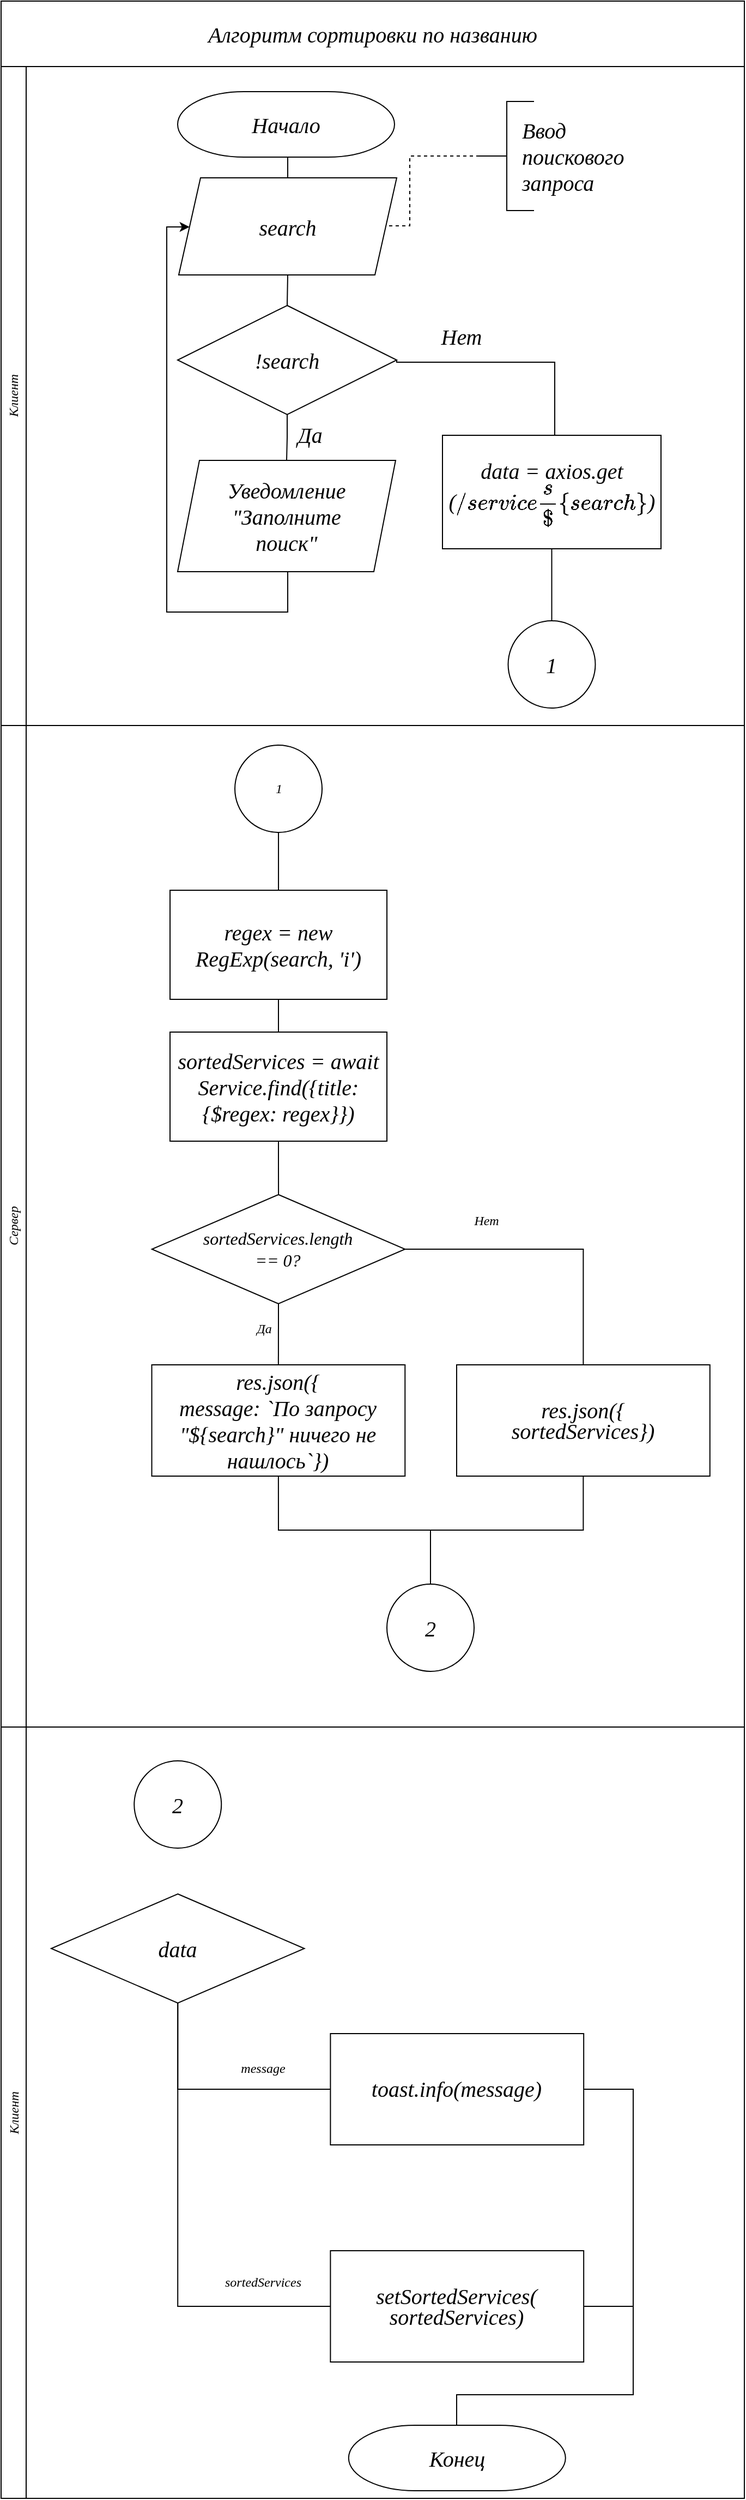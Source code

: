 <mxfile version="21.3.3" type="github">
  <diagram name="Page-1" id="E9xdRc76zqNghz4BqSpp">
    <mxGraphModel dx="2734" dy="1381" grid="0" gridSize="10" guides="1" tooltips="1" connect="1" arrows="1" fold="1" page="1" pageScale="1" pageWidth="850" pageHeight="1100" background="none" math="0" shadow="0">
      <root>
        <mxCell id="0" />
        <mxCell id="1" parent="0" />
        <mxCell id="cyzbxc-1JioGg2fqTE1t-5" style="edgeStyle=orthogonalEdgeStyle;rounded=0;orthogonalLoop=1;jettySize=auto;html=1;dashed=1;endArrow=none;endFill=0;fontSize=20;fontFamily=GOST type A Regular;fontSource=https%3A%2F%2Fwebfonts.pro%2Flight-fonts%2F123-gost_type_a.html;fontStyle=2" parent="1" source="cyzbxc-1JioGg2fqTE1t-4" target="cyzbxc-1JioGg2fqTE1t-3" edge="1">
          <mxGeometry relative="1" as="geometry">
            <Array as="points">
              <mxPoint x="478" y="200" />
              <mxPoint x="478" y="264" />
            </Array>
          </mxGeometry>
        </mxCell>
        <mxCell id="cyzbxc-1JioGg2fqTE1t-4" value="" style="strokeWidth=1;html=1;shape=mxgraph.flowchart.annotation_2;align=left;labelPosition=right;pointerEvents=1;spacing=1;fontSize=20;fontFamily=GOST type A Regular;fontSource=https%3A%2F%2Fwebfonts.pro%2Flight-fonts%2F123-gost_type_a.html;fontStyle=2" parent="1" vertex="1">
          <mxGeometry x="542" y="150" width="50" height="100" as="geometry" />
        </mxCell>
        <mxCell id="cyzbxc-1JioGg2fqTE1t-7" value="&lt;font style=&quot;font-size: 20px;&quot;&gt;Ввод &lt;br style=&quot;font-size: 20px;&quot;&gt;поискового &lt;br style=&quot;font-size: 20px;&quot;&gt;запроса&lt;/font&gt;" style="text;html=1;align=left;verticalAlign=middle;resizable=0;points=[];autosize=1;strokeColor=none;fillColor=none;fontSize=20;fontFamily=GOST type A Regular;fontSource=https%3A%2F%2Fwebfonts.pro%2Flight-fonts%2F123-gost_type_a.html;fontStyle=2" parent="1" vertex="1">
          <mxGeometry x="579" y="158" width="112" height="84" as="geometry" />
        </mxCell>
        <mxCell id="c1Twwy1D4Yc-hKS2rIEJ-7" value="" style="group;fontFamily=GOST type A Regular;fontSource=https%3A%2F%2Fwebfonts.pro%2Flight-fonts%2F123-gost_type_a.html;fontStyle=2" vertex="1" connectable="0" parent="1">
          <mxGeometry x="103" y="58.5" width="682" height="663.5" as="geometry" />
        </mxCell>
        <mxCell id="c1Twwy1D4Yc-hKS2rIEJ-8" value="" style="group;fontFamily=GOST type A Regular;fontSource=https%3A%2F%2Fwebfonts.pro%2Flight-fonts%2F123-gost_type_a.html;fontStyle=2" vertex="1" connectable="0" parent="c1Twwy1D4Yc-hKS2rIEJ-7">
          <mxGeometry y="-0.5" width="682" height="664" as="geometry" />
        </mxCell>
        <mxCell id="c1Twwy1D4Yc-hKS2rIEJ-4" value="Клиент" style="swimlane;horizontal=0;whiteSpace=wrap;html=1;fontFamily=GOST type A Regular;fontSource=https%3A%2F%2Fwebfonts.pro%2Flight-fonts%2F123-gost_type_a.html;fontStyle=2" vertex="1" parent="c1Twwy1D4Yc-hKS2rIEJ-8">
          <mxGeometry y="60" width="682" height="604" as="geometry" />
        </mxCell>
        <mxCell id="c1Twwy1D4Yc-hKS2rIEJ-26" value="Нет" style="text;html=1;align=center;verticalAlign=middle;resizable=0;points=[];autosize=1;strokeColor=none;fillColor=none;fontSize=20;fontFamily=GOST type A Regular;fontSource=https%3A%2F%2Fwebfonts.pro%2Flight-fonts%2F123-gost_type_a.html;fontStyle=2" vertex="1" parent="c1Twwy1D4Yc-hKS2rIEJ-4">
          <mxGeometry x="394" y="229" width="56" height="36" as="geometry" />
        </mxCell>
        <mxCell id="c1Twwy1D4Yc-hKS2rIEJ-34" value="1" style="ellipse;whiteSpace=wrap;html=1;aspect=fixed;fontSize=20;fontFamily=GOST type A Regular;fontSource=https%3A%2F%2Fwebfonts.pro%2Flight-fonts%2F123-gost_type_a.html;fontStyle=2" vertex="1" parent="c1Twwy1D4Yc-hKS2rIEJ-4">
          <mxGeometry x="465.25" y="508" width="80" height="80" as="geometry" />
        </mxCell>
        <mxCell id="c1Twwy1D4Yc-hKS2rIEJ-36" style="edgeStyle=orthogonalEdgeStyle;rounded=0;orthogonalLoop=1;jettySize=auto;html=1;entryX=0.5;entryY=0;entryDx=0;entryDy=0;endArrow=none;endFill=0;fontSize=20;fontFamily=GOST type A Regular;fontSource=https%3A%2F%2Fwebfonts.pro%2Flight-fonts%2F123-gost_type_a.html;fontStyle=2" edge="1" parent="c1Twwy1D4Yc-hKS2rIEJ-4" source="c1Twwy1D4Yc-hKS2rIEJ-45" target="c1Twwy1D4Yc-hKS2rIEJ-34">
          <mxGeometry relative="1" as="geometry">
            <mxPoint x="466" y="437" as="sourcePoint" />
          </mxGeometry>
        </mxCell>
        <mxCell id="c1Twwy1D4Yc-hKS2rIEJ-45" value="data = axios.get&lt;br style=&quot;border-color: var(--border-color);&quot;&gt;(`/services/${search}`)" style="rounded=0;whiteSpace=wrap;html=1;fontSize=20;fontFamily=GOST type A Regular;fontSource=https%3A%2F%2Fwebfonts.pro%2Flight-fonts%2F123-gost_type_a.html;fontStyle=2" vertex="1" parent="c1Twwy1D4Yc-hKS2rIEJ-4">
          <mxGeometry x="405" y="338" width="200.5" height="104" as="geometry" />
        </mxCell>
        <mxCell id="cyzbxc-1JioGg2fqTE1t-10" value="&lt;span style=&quot;font-size: 20px;&quot;&gt;Уведомление&lt;br style=&quot;font-size: 20px;&quot;&gt;&quot;Заполните &lt;br style=&quot;font-size: 20px;&quot;&gt;поиск&quot;&lt;br style=&quot;font-size: 20px;&quot;&gt;&lt;/span&gt;" style="shape=parallelogram;perimeter=parallelogramPerimeter;whiteSpace=wrap;html=1;fixedSize=1;align=center;fontSize=20;fontFamily=GOST type A Regular;fontSource=https%3A%2F%2Fwebfonts.pro%2Flight-fonts%2F123-gost_type_a.html;fontStyle=2" parent="c1Twwy1D4Yc-hKS2rIEJ-4" vertex="1">
          <mxGeometry x="162" y="361" width="200" height="102" as="geometry" />
        </mxCell>
        <mxCell id="cyzbxc-1JioGg2fqTE1t-8" value="!search" style="strokeWidth=1;html=1;shape=mxgraph.flowchart.decision;whiteSpace=wrap;spacing=1;fontSize=20;fontFamily=GOST type A Regular;fontSource=https%3A%2F%2Fwebfonts.pro%2Flight-fonts%2F123-gost_type_a.html;fontStyle=2" parent="c1Twwy1D4Yc-hKS2rIEJ-4" vertex="1">
          <mxGeometry x="162" y="219" width="201" height="100" as="geometry" />
        </mxCell>
        <mxCell id="cyzbxc-1JioGg2fqTE1t-12" style="edgeStyle=orthogonalEdgeStyle;rounded=0;orthogonalLoop=1;jettySize=auto;html=1;exitX=0.5;exitY=1;exitDx=0;exitDy=0;exitPerimeter=0;entryX=0.5;entryY=0;entryDx=0;entryDy=0;endArrow=none;endFill=0;fontSize=20;fontFamily=GOST type A Regular;fontSource=https%3A%2F%2Fwebfonts.pro%2Flight-fonts%2F123-gost_type_a.html;fontStyle=2" parent="c1Twwy1D4Yc-hKS2rIEJ-4" source="cyzbxc-1JioGg2fqTE1t-8" target="cyzbxc-1JioGg2fqTE1t-10" edge="1">
          <mxGeometry relative="1" as="geometry" />
        </mxCell>
        <mxCell id="c1Twwy1D4Yc-hKS2rIEJ-19" style="edgeStyle=orthogonalEdgeStyle;rounded=0;orthogonalLoop=1;jettySize=auto;html=1;exitX=1;exitY=0.5;exitDx=0;exitDy=0;exitPerimeter=0;endArrow=none;endFill=0;fontSize=20;fontFamily=GOST type A Regular;fontSource=https%3A%2F%2Fwebfonts.pro%2Flight-fonts%2F123-gost_type_a.html;fontStyle=2" edge="1" parent="c1Twwy1D4Yc-hKS2rIEJ-4" source="cyzbxc-1JioGg2fqTE1t-8" target="c1Twwy1D4Yc-hKS2rIEJ-45">
          <mxGeometry relative="1" as="geometry">
            <mxPoint x="466.043" y="362" as="targetPoint" />
            <Array as="points">
              <mxPoint x="508" y="271" />
            </Array>
          </mxGeometry>
        </mxCell>
        <mxCell id="cyzbxc-1JioGg2fqTE1t-13" value="Да" style="text;html=1;align=center;verticalAlign=middle;resizable=0;points=[];autosize=1;strokeColor=none;fillColor=none;fontSize=20;fontFamily=GOST type A Regular;fontSource=https%3A%2F%2Fwebfonts.pro%2Flight-fonts%2F123-gost_type_a.html;fontStyle=2" parent="c1Twwy1D4Yc-hKS2rIEJ-4" vertex="1">
          <mxGeometry x="262" y="319" width="41" height="36" as="geometry" />
        </mxCell>
        <mxCell id="cyzbxc-1JioGg2fqTE1t-1" value="Начало" style="strokeWidth=1;html=1;shape=mxgraph.flowchart.terminator;whiteSpace=wrap;fontSize=20;fontFamily=GOST type A Regular;fontSource=https%3A%2F%2Fwebfonts.pro%2Flight-fonts%2F123-gost_type_a.html;fontStyle=2" parent="c1Twwy1D4Yc-hKS2rIEJ-4" vertex="1">
          <mxGeometry x="162" y="23" width="199" height="60" as="geometry" />
        </mxCell>
        <mxCell id="cyzbxc-1JioGg2fqTE1t-3" value="&lt;span style=&quot;font-size: 20px;&quot;&gt;search&lt;/span&gt;" style="shape=parallelogram;perimeter=parallelogramPerimeter;whiteSpace=wrap;html=1;fixedSize=1;align=center;fontSize=20;fontFamily=GOST type A Regular;fontSource=https%3A%2F%2Fwebfonts.pro%2Flight-fonts%2F123-gost_type_a.html;fontStyle=2" parent="c1Twwy1D4Yc-hKS2rIEJ-4" vertex="1">
          <mxGeometry x="163" y="102" width="200" height="89" as="geometry" />
        </mxCell>
        <mxCell id="cyzbxc-1JioGg2fqTE1t-6" style="edgeStyle=orthogonalEdgeStyle;rounded=0;orthogonalLoop=1;jettySize=auto;html=1;exitX=0.5;exitY=1;exitDx=0;exitDy=0;exitPerimeter=0;entryX=0.5;entryY=0;entryDx=0;entryDy=0;endArrow=none;endFill=0;fontSize=20;fontFamily=GOST type A Regular;fontSource=https%3A%2F%2Fwebfonts.pro%2Flight-fonts%2F123-gost_type_a.html;fontStyle=2" parent="c1Twwy1D4Yc-hKS2rIEJ-4" source="cyzbxc-1JioGg2fqTE1t-1" target="cyzbxc-1JioGg2fqTE1t-3" edge="1">
          <mxGeometry relative="1" as="geometry" />
        </mxCell>
        <mxCell id="cyzbxc-1JioGg2fqTE1t-9" style="edgeStyle=orthogonalEdgeStyle;rounded=0;orthogonalLoop=1;jettySize=auto;html=1;exitX=0.5;exitY=1;exitDx=0;exitDy=0;entryX=0.5;entryY=0;entryDx=0;entryDy=0;entryPerimeter=0;endArrow=none;endFill=0;fontSize=20;fontFamily=GOST type A Regular;fontSource=https%3A%2F%2Fwebfonts.pro%2Flight-fonts%2F123-gost_type_a.html;fontStyle=2" parent="c1Twwy1D4Yc-hKS2rIEJ-4" source="cyzbxc-1JioGg2fqTE1t-3" target="cyzbxc-1JioGg2fqTE1t-8" edge="1">
          <mxGeometry relative="1" as="geometry" />
        </mxCell>
        <mxCell id="cyzbxc-1JioGg2fqTE1t-11" style="edgeStyle=orthogonalEdgeStyle;rounded=0;orthogonalLoop=1;jettySize=auto;html=1;exitX=0.5;exitY=1;exitDx=0;exitDy=0;fontSize=20;fontFamily=GOST type A Regular;fontSource=https%3A%2F%2Fwebfonts.pro%2Flight-fonts%2F123-gost_type_a.html;fontStyle=2" parent="c1Twwy1D4Yc-hKS2rIEJ-4" source="cyzbxc-1JioGg2fqTE1t-10" target="cyzbxc-1JioGg2fqTE1t-3" edge="1">
          <mxGeometry relative="1" as="geometry">
            <mxPoint x="165" y="129" as="targetPoint" />
            <Array as="points">
              <mxPoint x="263" y="463" />
              <mxPoint x="263" y="500" />
              <mxPoint x="152" y="500" />
              <mxPoint x="152" y="147" />
            </Array>
          </mxGeometry>
        </mxCell>
        <mxCell id="c1Twwy1D4Yc-hKS2rIEJ-5" value="Алгоритм сортировки по названию" style="rounded=0;whiteSpace=wrap;html=1;fontSize=20;fontFamily=GOST type A Regular;fontSource=https%3A%2F%2Fwebfonts.pro%2Flight-fonts%2F123-gost_type_a.html;fontStyle=2" vertex="1" parent="c1Twwy1D4Yc-hKS2rIEJ-8">
          <mxGeometry width="682" height="60" as="geometry" />
        </mxCell>
        <mxCell id="c1Twwy1D4Yc-hKS2rIEJ-10" value="Сервер" style="swimlane;horizontal=0;whiteSpace=wrap;html=1;fontFamily=GOST type A Regular;fontSource=https%3A%2F%2Fwebfonts.pro%2Flight-fonts%2F123-gost_type_a.html;fontStyle=2" vertex="1" parent="1">
          <mxGeometry x="103" y="722" width="682" height="918" as="geometry" />
        </mxCell>
        <mxCell id="c1Twwy1D4Yc-hKS2rIEJ-21" style="edgeStyle=orthogonalEdgeStyle;rounded=0;orthogonalLoop=1;jettySize=auto;html=1;endArrow=none;endFill=0;fontFamily=GOST type A Regular;fontSource=https%3A%2F%2Fwebfonts.pro%2Flight-fonts%2F123-gost_type_a.html;fontStyle=2" edge="1" parent="c1Twwy1D4Yc-hKS2rIEJ-10" source="c1Twwy1D4Yc-hKS2rIEJ-44" target="c1Twwy1D4Yc-hKS2rIEJ-2">
          <mxGeometry relative="1" as="geometry">
            <mxPoint x="261" y="235" as="sourcePoint" />
          </mxGeometry>
        </mxCell>
        <mxCell id="c1Twwy1D4Yc-hKS2rIEJ-22" style="edgeStyle=orthogonalEdgeStyle;rounded=0;orthogonalLoop=1;jettySize=auto;html=1;exitX=0.5;exitY=1;exitDx=0;exitDy=0;endArrow=none;endFill=0;fontFamily=GOST type A Regular;fontSource=https%3A%2F%2Fwebfonts.pro%2Flight-fonts%2F123-gost_type_a.html;fontStyle=2" edge="1" parent="c1Twwy1D4Yc-hKS2rIEJ-10" source="c1Twwy1D4Yc-hKS2rIEJ-2" target="c1Twwy1D4Yc-hKS2rIEJ-11">
          <mxGeometry relative="1" as="geometry" />
        </mxCell>
        <mxCell id="c1Twwy1D4Yc-hKS2rIEJ-2" value="&lt;font style=&quot;font-size: 20px;&quot;&gt;sortedServices = await Service.find({title: {$regex: regex}})&lt;/font&gt;" style="rounded=0;whiteSpace=wrap;html=1;fontSize=20;fontFamily=GOST type A Regular;fontSource=https%3A%2F%2Fwebfonts.pro%2Flight-fonts%2F123-gost_type_a.html;fontStyle=2" vertex="1" parent="c1Twwy1D4Yc-hKS2rIEJ-10">
          <mxGeometry x="155.01" y="281" width="199" height="100" as="geometry" />
        </mxCell>
        <mxCell id="c1Twwy1D4Yc-hKS2rIEJ-23" style="edgeStyle=orthogonalEdgeStyle;rounded=0;orthogonalLoop=1;jettySize=auto;html=1;exitX=0.5;exitY=1;exitDx=0;exitDy=0;exitPerimeter=0;entryX=0.5;entryY=0;entryDx=0;entryDy=0;endArrow=none;endFill=0;fontFamily=GOST type A Regular;fontSource=https%3A%2F%2Fwebfonts.pro%2Flight-fonts%2F123-gost_type_a.html;fontStyle=2" edge="1" parent="c1Twwy1D4Yc-hKS2rIEJ-10" source="c1Twwy1D4Yc-hKS2rIEJ-11" target="c1Twwy1D4Yc-hKS2rIEJ-12">
          <mxGeometry relative="1" as="geometry" />
        </mxCell>
        <mxCell id="c1Twwy1D4Yc-hKS2rIEJ-24" style="edgeStyle=orthogonalEdgeStyle;rounded=0;orthogonalLoop=1;jettySize=auto;html=1;exitX=1;exitY=0.5;exitDx=0;exitDy=0;exitPerimeter=0;endArrow=none;endFill=0;fontFamily=GOST type A Regular;fontSource=https%3A%2F%2Fwebfonts.pro%2Flight-fonts%2F123-gost_type_a.html;fontStyle=2" edge="1" parent="c1Twwy1D4Yc-hKS2rIEJ-10" source="c1Twwy1D4Yc-hKS2rIEJ-11" target="c1Twwy1D4Yc-hKS2rIEJ-15">
          <mxGeometry relative="1" as="geometry" />
        </mxCell>
        <mxCell id="c1Twwy1D4Yc-hKS2rIEJ-11" value="sortedServices.length &lt;br&gt;== 0?" style="strokeWidth=1;html=1;shape=mxgraph.flowchart.decision;whiteSpace=wrap;spacing=1;fontSize=16;fontFamily=GOST type A Regular;fontSource=https%3A%2F%2Fwebfonts.pro%2Flight-fonts%2F123-gost_type_a.html;fontStyle=2" vertex="1" parent="c1Twwy1D4Yc-hKS2rIEJ-10">
          <mxGeometry x="138.39" y="430" width="232.25" height="100" as="geometry" />
        </mxCell>
        <mxCell id="c1Twwy1D4Yc-hKS2rIEJ-28" style="edgeStyle=orthogonalEdgeStyle;rounded=0;orthogonalLoop=1;jettySize=auto;html=1;exitX=0.5;exitY=1;exitDx=0;exitDy=0;entryX=0.5;entryY=0;entryDx=0;entryDy=0;endArrow=none;endFill=0;fontFamily=GOST type A Regular;fontSource=https%3A%2F%2Fwebfonts.pro%2Flight-fonts%2F123-gost_type_a.html;fontStyle=2" edge="1" parent="c1Twwy1D4Yc-hKS2rIEJ-10" source="c1Twwy1D4Yc-hKS2rIEJ-12" target="c1Twwy1D4Yc-hKS2rIEJ-17">
          <mxGeometry relative="1" as="geometry" />
        </mxCell>
        <mxCell id="c1Twwy1D4Yc-hKS2rIEJ-12" value="&lt;font style=&quot;font-size: 20px;&quot;&gt;res.json({&lt;br style=&quot;font-size: 20px;&quot;&gt;message: `По запросу &quot;&lt;span style=&quot;font-size: 20px;&quot;&gt;${&lt;/span&gt;&lt;span style=&quot;font-size: 20px;&quot;&gt;search&lt;/span&gt;&lt;span style=&quot;font-size: 20px;&quot;&gt;}&lt;/span&gt;&lt;span style=&quot;font-size: 20px;&quot;&gt;&quot; ничего не нашлось`&lt;/span&gt;&lt;/font&gt;&lt;span style=&quot;font-size: 20px; background-color: initial;&quot;&gt;})&lt;/span&gt;" style="rounded=0;whiteSpace=wrap;html=1;strokeColor=#000000;fontColor=#000000;fontSize=20;fontFamily=GOST type A Regular;fontSource=https%3A%2F%2Fwebfonts.pro%2Flight-fonts%2F123-gost_type_a.html;fontStyle=2" vertex="1" parent="c1Twwy1D4Yc-hKS2rIEJ-10">
          <mxGeometry x="138.26" y="586" width="232.38" height="102" as="geometry" />
        </mxCell>
        <mxCell id="c1Twwy1D4Yc-hKS2rIEJ-20" style="edgeStyle=orthogonalEdgeStyle;rounded=0;orthogonalLoop=1;jettySize=auto;html=1;exitX=0.5;exitY=1;exitDx=0;exitDy=0;endArrow=none;endFill=0;fontFamily=GOST type A Regular;fontSource=https%3A%2F%2Fwebfonts.pro%2Flight-fonts%2F123-gost_type_a.html;fontStyle=2" edge="1" parent="c1Twwy1D4Yc-hKS2rIEJ-10" source="c1Twwy1D4Yc-hKS2rIEJ-14" target="c1Twwy1D4Yc-hKS2rIEJ-44">
          <mxGeometry relative="1" as="geometry">
            <mxPoint x="261" y="160" as="targetPoint" />
          </mxGeometry>
        </mxCell>
        <mxCell id="c1Twwy1D4Yc-hKS2rIEJ-14" value="1" style="ellipse;whiteSpace=wrap;html=1;aspect=fixed;fontFamily=GOST type A Regular;fontSource=https%3A%2F%2Fwebfonts.pro%2Flight-fonts%2F123-gost_type_a.html;fontStyle=2" vertex="1" parent="c1Twwy1D4Yc-hKS2rIEJ-10">
          <mxGeometry x="214.52" y="18" width="80" height="80" as="geometry" />
        </mxCell>
        <mxCell id="c1Twwy1D4Yc-hKS2rIEJ-29" style="edgeStyle=orthogonalEdgeStyle;rounded=0;orthogonalLoop=1;jettySize=auto;html=1;exitX=0.5;exitY=1;exitDx=0;exitDy=0;endArrow=none;endFill=0;fontFamily=GOST type A Regular;fontSource=https%3A%2F%2Fwebfonts.pro%2Flight-fonts%2F123-gost_type_a.html;fontStyle=2" edge="1" parent="c1Twwy1D4Yc-hKS2rIEJ-10" source="c1Twwy1D4Yc-hKS2rIEJ-15" target="c1Twwy1D4Yc-hKS2rIEJ-17">
          <mxGeometry relative="1" as="geometry" />
        </mxCell>
        <mxCell id="c1Twwy1D4Yc-hKS2rIEJ-15" value="&lt;div style=&quot;font-size: 20px; line-height: 19px;&quot;&gt;res.&lt;span style=&quot;font-size: 20px;&quot;&gt;json&lt;/span&gt;({&lt;/div&gt;&lt;div style=&quot;font-size: 20px; line-height: 19px;&quot;&gt;&lt;span style=&quot;font-size: 20px;&quot;&gt;sortedServices&lt;/span&gt;})&lt;/div&gt;" style="rounded=0;whiteSpace=wrap;html=1;strokeColor=#000000;fontColor=#000000;labelBackgroundColor=default;fontSize=20;fontFamily=GOST type A Regular;fontSource=https%3A%2F%2Fwebfonts.pro%2Flight-fonts%2F123-gost_type_a.html;fontStyle=2" vertex="1" parent="c1Twwy1D4Yc-hKS2rIEJ-10">
          <mxGeometry x="418" y="586" width="232.38" height="102" as="geometry" />
        </mxCell>
        <mxCell id="c1Twwy1D4Yc-hKS2rIEJ-17" value="2" style="ellipse;whiteSpace=wrap;html=1;aspect=fixed;fontSize=20;fontFamily=GOST type A Regular;fontSource=https%3A%2F%2Fwebfonts.pro%2Flight-fonts%2F123-gost_type_a.html;fontStyle=2" vertex="1" parent="c1Twwy1D4Yc-hKS2rIEJ-10">
          <mxGeometry x="354.01" y="787" width="80" height="80" as="geometry" />
        </mxCell>
        <mxCell id="c1Twwy1D4Yc-hKS2rIEJ-27" value="Нет" style="text;html=1;align=center;verticalAlign=middle;resizable=0;points=[];autosize=1;strokeColor=none;fillColor=none;fontFamily=GOST type A Regular;fontSource=https%3A%2F%2Fwebfonts.pro%2Flight-fonts%2F123-gost_type_a.html;fontStyle=2" vertex="1" parent="c1Twwy1D4Yc-hKS2rIEJ-10">
          <mxGeometry x="424" y="441" width="41" height="26" as="geometry" />
        </mxCell>
        <mxCell id="c1Twwy1D4Yc-hKS2rIEJ-44" value="regex = new RegExp(search, &#39;i&#39;)" style="rounded=0;whiteSpace=wrap;html=1;fontSize=20;fontFamily=GOST type A Regular;fontSource=https%3A%2F%2Fwebfonts.pro%2Flight-fonts%2F123-gost_type_a.html;fontStyle=2" vertex="1" parent="c1Twwy1D4Yc-hKS2rIEJ-10">
          <mxGeometry x="155.02" y="151" width="199" height="100" as="geometry" />
        </mxCell>
        <mxCell id="c1Twwy1D4Yc-hKS2rIEJ-25" value="Да" style="text;html=1;align=center;verticalAlign=middle;resizable=0;points=[];autosize=1;strokeColor=none;fillColor=none;fontFamily=GOST type A Regular;fontSource=https%3A%2F%2Fwebfonts.pro%2Flight-fonts%2F123-gost_type_a.html;fontStyle=2" vertex="1" parent="1">
          <mxGeometry x="328" y="1262" width="32" height="26" as="geometry" />
        </mxCell>
        <mxCell id="c1Twwy1D4Yc-hKS2rIEJ-30" value="Клиент" style="swimlane;horizontal=0;whiteSpace=wrap;html=1;fontFamily=GOST type A Regular;fontSource=https%3A%2F%2Fwebfonts.pro%2Flight-fonts%2F123-gost_type_a.html;fontStyle=2" vertex="1" parent="1">
          <mxGeometry x="103" y="1640" width="682" height="707" as="geometry" />
        </mxCell>
        <mxCell id="c1Twwy1D4Yc-hKS2rIEJ-18" value="2" style="ellipse;whiteSpace=wrap;html=1;aspect=fixed;fontSize=20;fontFamily=GOST type A Regular;fontSource=https%3A%2F%2Fwebfonts.pro%2Flight-fonts%2F123-gost_type_a.html;fontStyle=2" vertex="1" parent="c1Twwy1D4Yc-hKS2rIEJ-30">
          <mxGeometry x="122.13" y="31" width="80" height="80" as="geometry" />
        </mxCell>
        <mxCell id="c1Twwy1D4Yc-hKS2rIEJ-40" style="edgeStyle=orthogonalEdgeStyle;rounded=0;orthogonalLoop=1;jettySize=auto;html=1;exitX=0.5;exitY=1;exitDx=0;exitDy=0;exitPerimeter=0;entryX=0;entryY=0.5;entryDx=0;entryDy=0;endArrow=none;endFill=0;fontFamily=GOST type A Regular;fontSource=https%3A%2F%2Fwebfonts.pro%2Flight-fonts%2F123-gost_type_a.html;fontStyle=2" edge="1" parent="c1Twwy1D4Yc-hKS2rIEJ-30" source="c1Twwy1D4Yc-hKS2rIEJ-37" target="c1Twwy1D4Yc-hKS2rIEJ-38">
          <mxGeometry relative="1" as="geometry" />
        </mxCell>
        <mxCell id="c1Twwy1D4Yc-hKS2rIEJ-41" style="edgeStyle=orthogonalEdgeStyle;rounded=0;orthogonalLoop=1;jettySize=auto;html=1;exitX=0.5;exitY=1;exitDx=0;exitDy=0;exitPerimeter=0;entryX=0;entryY=0.5;entryDx=0;entryDy=0;endArrow=none;endFill=0;fontFamily=GOST type A Regular;fontSource=https%3A%2F%2Fwebfonts.pro%2Flight-fonts%2F123-gost_type_a.html;fontStyle=2" edge="1" parent="c1Twwy1D4Yc-hKS2rIEJ-30" source="c1Twwy1D4Yc-hKS2rIEJ-37" target="c1Twwy1D4Yc-hKS2rIEJ-39">
          <mxGeometry relative="1" as="geometry" />
        </mxCell>
        <mxCell id="c1Twwy1D4Yc-hKS2rIEJ-37" value="data" style="strokeWidth=1;html=1;shape=mxgraph.flowchart.decision;whiteSpace=wrap;spacing=1;fontSize=20;fontFamily=GOST type A Regular;fontSource=https%3A%2F%2Fwebfonts.pro%2Flight-fonts%2F123-gost_type_a.html;fontStyle=2" vertex="1" parent="c1Twwy1D4Yc-hKS2rIEJ-30">
          <mxGeometry x="46.0" y="153" width="232.25" height="100" as="geometry" />
        </mxCell>
        <mxCell id="c1Twwy1D4Yc-hKS2rIEJ-49" style="edgeStyle=orthogonalEdgeStyle;rounded=0;orthogonalLoop=1;jettySize=auto;html=1;exitX=1;exitY=0.5;exitDx=0;exitDy=0;endArrow=none;endFill=0;" edge="1" parent="c1Twwy1D4Yc-hKS2rIEJ-30" source="c1Twwy1D4Yc-hKS2rIEJ-38" target="c1Twwy1D4Yc-hKS2rIEJ-46">
          <mxGeometry relative="1" as="geometry">
            <Array as="points">
              <mxPoint x="580" y="332" />
              <mxPoint x="580" y="612" />
              <mxPoint x="418" y="612" />
            </Array>
          </mxGeometry>
        </mxCell>
        <mxCell id="c1Twwy1D4Yc-hKS2rIEJ-38" value="&lt;div style=&quot;font-size: 20px; line-height: 19px;&quot;&gt;&lt;div style=&quot;line-height: 19px; font-size: 20px;&quot;&gt;&lt;span style=&quot;font-size: 20px;&quot;&gt;toast.&lt;span style=&quot;font-size: 20px;&quot;&gt;info&lt;/span&gt;(&lt;/span&gt;&lt;font style=&quot;font-size: 20px;&quot;&gt;message&lt;/font&gt;&lt;font style=&quot;font-size: 20px;&quot;&gt;)&lt;/font&gt;&lt;/div&gt;&lt;/div&gt;" style="rounded=0;whiteSpace=wrap;html=1;strokeColor=#000000;fontColor=default;labelBackgroundColor=none;fontSize=20;fontFamily=GOST type A Regular;fontSource=https%3A%2F%2Fwebfonts.pro%2Flight-fonts%2F123-gost_type_a.html;fontStyle=2" vertex="1" parent="c1Twwy1D4Yc-hKS2rIEJ-30">
          <mxGeometry x="302.2" y="281" width="232.38" height="102" as="geometry" />
        </mxCell>
        <mxCell id="c1Twwy1D4Yc-hKS2rIEJ-50" style="edgeStyle=orthogonalEdgeStyle;rounded=0;orthogonalLoop=1;jettySize=auto;html=1;exitX=1;exitY=0.5;exitDx=0;exitDy=0;endArrow=none;endFill=0;" edge="1" parent="c1Twwy1D4Yc-hKS2rIEJ-30" source="c1Twwy1D4Yc-hKS2rIEJ-39">
          <mxGeometry relative="1" as="geometry">
            <mxPoint x="580" y="531" as="targetPoint" />
          </mxGeometry>
        </mxCell>
        <mxCell id="c1Twwy1D4Yc-hKS2rIEJ-39" value="&lt;div style=&quot;font-size: 20px; line-height: 19px;&quot;&gt;&lt;div style=&quot;line-height: 19px; font-size: 20px;&quot;&gt;setSortedServices(&lt;/div&gt;&lt;div style=&quot;line-height: 19px; font-size: 20px;&quot;&gt;&lt;span style=&quot;font-size: 20px;&quot;&gt;sortedServices&lt;/span&gt;)&lt;/div&gt;&lt;/div&gt;" style="rounded=0;whiteSpace=wrap;html=1;strokeColor=#000000;fontColor=default;labelBackgroundColor=none;fontSize=20;fontFamily=GOST type A Regular;fontSource=https%3A%2F%2Fwebfonts.pro%2Flight-fonts%2F123-gost_type_a.html;fontStyle=2" vertex="1" parent="c1Twwy1D4Yc-hKS2rIEJ-30">
          <mxGeometry x="302.2" y="480" width="232.38" height="102" as="geometry" />
        </mxCell>
        <mxCell id="c1Twwy1D4Yc-hKS2rIEJ-42" value="message" style="text;html=1;align=center;verticalAlign=middle;resizable=0;points=[];autosize=1;strokeColor=none;fillColor=none;fontFamily=GOST type A Regular;fontSource=https%3A%2F%2Fwebfonts.pro%2Flight-fonts%2F123-gost_type_a.html;fontStyle=2" vertex="1" parent="c1Twwy1D4Yc-hKS2rIEJ-30">
          <mxGeometry x="210.2" y="300" width="59" height="26" as="geometry" />
        </mxCell>
        <mxCell id="c1Twwy1D4Yc-hKS2rIEJ-43" value="sortedServices" style="text;html=1;align=center;verticalAlign=middle;resizable=0;points=[];autosize=1;strokeColor=none;fillColor=none;fontFamily=GOST type A Regular;fontSource=https%3A%2F%2Fwebfonts.pro%2Flight-fonts%2F123-gost_type_a.html;fontStyle=2" vertex="1" parent="c1Twwy1D4Yc-hKS2rIEJ-30">
          <mxGeometry x="196.2" y="496" width="88" height="26" as="geometry" />
        </mxCell>
        <mxCell id="c1Twwy1D4Yc-hKS2rIEJ-46" value="Конец" style="strokeWidth=1;html=1;shape=mxgraph.flowchart.terminator;whiteSpace=wrap;fontSize=20;fontFamily=GOST type A Regular;fontSource=https%3A%2F%2Fwebfonts.pro%2Flight-fonts%2F123-gost_type_a.html;fontStyle=2" vertex="1" parent="c1Twwy1D4Yc-hKS2rIEJ-30">
          <mxGeometry x="318.89" y="640" width="199" height="60" as="geometry" />
        </mxCell>
      </root>
    </mxGraphModel>
  </diagram>
</mxfile>
